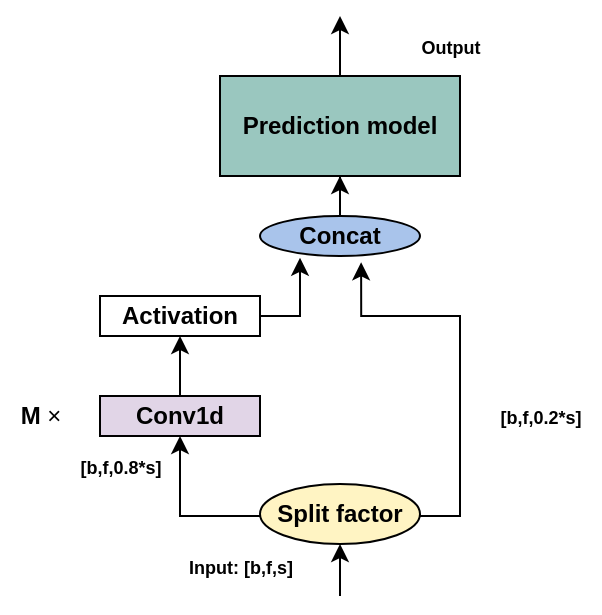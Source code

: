 <mxfile version="22.1.18" type="device">
  <diagram name="Page-1" id="gcvyv8NCgNoXqOCld5Xr">
    <mxGraphModel dx="519" dy="337" grid="1" gridSize="10" guides="1" tooltips="1" connect="1" arrows="1" fold="1" page="1" pageScale="1" pageWidth="850" pageHeight="1100" math="0" shadow="0">
      <root>
        <mxCell id="0" />
        <mxCell id="1" parent="0" />
        <mxCell id="oIkzU2hxVQ6MAazyjs84-12" style="edgeStyle=orthogonalEdgeStyle;rounded=0;orthogonalLoop=1;jettySize=auto;html=1;" parent="1" source="oIkzU2hxVQ6MAazyjs84-3" target="oIkzU2hxVQ6MAazyjs84-13" edge="1">
          <mxGeometry relative="1" as="geometry">
            <mxPoint x="160" y="280" as="targetPoint" />
          </mxGeometry>
        </mxCell>
        <mxCell id="oIkzU2hxVQ6MAazyjs84-3" value="&lt;b&gt;Conv1d&lt;/b&gt;" style="rounded=0;whiteSpace=wrap;html=1;fillColor=#E1D5E7;" parent="1" vertex="1">
          <mxGeometry x="120" y="300" width="80" height="20" as="geometry" />
        </mxCell>
        <mxCell id="oIkzU2hxVQ6MAazyjs84-26" style="edgeStyle=orthogonalEdgeStyle;rounded=0;orthogonalLoop=1;jettySize=auto;html=1;" parent="1" source="oIkzU2hxVQ6MAazyjs84-5" edge="1">
          <mxGeometry relative="1" as="geometry">
            <mxPoint x="240" y="110" as="targetPoint" />
          </mxGeometry>
        </mxCell>
        <mxCell id="oIkzU2hxVQ6MAazyjs84-5" value="Prediction model" style="rounded=0;whiteSpace=wrap;html=1;fillColor=#9AC7BF;fontStyle=1" parent="1" vertex="1">
          <mxGeometry x="180" y="140" width="120" height="50" as="geometry" />
        </mxCell>
        <mxCell id="oIkzU2hxVQ6MAazyjs84-7" value="" style="endArrow=classic;html=1;rounded=0;entryX=0.5;entryY=1;entryDx=0;entryDy=0;" parent="1" target="oIkzU2hxVQ6MAazyjs84-15" edge="1">
          <mxGeometry width="50" height="50" relative="1" as="geometry">
            <mxPoint x="240" y="400" as="sourcePoint" />
            <mxPoint x="240" y="370" as="targetPoint" />
          </mxGeometry>
        </mxCell>
        <mxCell id="oIkzU2hxVQ6MAazyjs84-8" value="&lt;b&gt;&lt;font style=&quot;font-size: 9px;&quot;&gt;Input: [b,f,s]&lt;/font&gt;&lt;/b&gt;" style="text;html=1;align=center;verticalAlign=middle;resizable=0;points=[];autosize=1;strokeColor=none;fillColor=none;" parent="1" vertex="1">
          <mxGeometry x="150" y="370" width="80" height="30" as="geometry" />
        </mxCell>
        <mxCell id="oIkzU2hxVQ6MAazyjs84-22" style="edgeStyle=orthogonalEdgeStyle;rounded=0;orthogonalLoop=1;jettySize=auto;html=1;" parent="1" source="oIkzU2hxVQ6MAazyjs84-9" target="oIkzU2hxVQ6MAazyjs84-5" edge="1">
          <mxGeometry relative="1" as="geometry" />
        </mxCell>
        <mxCell id="oIkzU2hxVQ6MAazyjs84-9" value="&lt;b&gt;Concat&lt;/b&gt;" style="ellipse;whiteSpace=wrap;html=1;fillColor=#A9C4EB;" parent="1" vertex="1">
          <mxGeometry x="200" y="210" width="80" height="20" as="geometry" />
        </mxCell>
        <mxCell id="oIkzU2hxVQ6MAazyjs84-11" value="&lt;b style=&quot;border-color: var(--border-color);&quot;&gt;&lt;font style=&quot;border-color: var(--border-color); font-size: 9px;&quot;&gt;[b,f,0.8*s]&lt;/font&gt;&lt;/b&gt;" style="text;html=1;align=center;verticalAlign=middle;resizable=0;points=[];autosize=1;strokeColor=none;fillColor=none;" parent="1" vertex="1">
          <mxGeometry x="100" y="320" width="60" height="30" as="geometry" />
        </mxCell>
        <mxCell id="oIkzU2hxVQ6MAazyjs84-16" style="edgeStyle=orthogonalEdgeStyle;rounded=0;orthogonalLoop=1;jettySize=auto;html=1;entryX=0.25;entryY=1.044;entryDx=0;entryDy=0;entryPerimeter=0;exitX=1;exitY=0.5;exitDx=0;exitDy=0;" parent="1" source="oIkzU2hxVQ6MAazyjs84-13" target="oIkzU2hxVQ6MAazyjs84-9" edge="1">
          <mxGeometry relative="1" as="geometry">
            <mxPoint x="240" y="270" as="targetPoint" />
            <Array as="points">
              <mxPoint x="220" y="260" />
            </Array>
          </mxGeometry>
        </mxCell>
        <mxCell id="oIkzU2hxVQ6MAazyjs84-13" value="&lt;b&gt;Activation&lt;/b&gt;" style="rounded=0;whiteSpace=wrap;html=1;" parent="1" vertex="1">
          <mxGeometry x="120" y="250" width="80" height="20" as="geometry" />
        </mxCell>
        <mxCell id="oIkzU2hxVQ6MAazyjs84-18" style="edgeStyle=orthogonalEdgeStyle;rounded=0;orthogonalLoop=1;jettySize=auto;html=1;" parent="1" source="oIkzU2hxVQ6MAazyjs84-15" target="oIkzU2hxVQ6MAazyjs84-3" edge="1">
          <mxGeometry relative="1" as="geometry">
            <Array as="points">
              <mxPoint x="160" y="360" />
            </Array>
          </mxGeometry>
        </mxCell>
        <mxCell id="oIkzU2hxVQ6MAazyjs84-19" style="edgeStyle=orthogonalEdgeStyle;rounded=0;orthogonalLoop=1;jettySize=auto;html=1;entryX=0.632;entryY=1.157;entryDx=0;entryDy=0;entryPerimeter=0;exitX=1;exitY=0.5;exitDx=0;exitDy=0;" parent="1" source="oIkzU2hxVQ6MAazyjs84-15" target="oIkzU2hxVQ6MAazyjs84-9" edge="1">
          <mxGeometry relative="1" as="geometry">
            <mxPoint x="260" y="250" as="targetPoint" />
            <mxPoint x="310" y="270" as="sourcePoint" />
            <Array as="points">
              <mxPoint x="300" y="360" />
              <mxPoint x="300" y="260" />
              <mxPoint x="251" y="260" />
            </Array>
          </mxGeometry>
        </mxCell>
        <mxCell id="oIkzU2hxVQ6MAazyjs84-15" value="&lt;font style=&quot;font-size: 12px;&quot;&gt;&lt;b style=&quot;&quot;&gt;Split factor&lt;/b&gt;&lt;/font&gt;" style="ellipse;whiteSpace=wrap;html=1;fillColor=#FFF4C3;" parent="1" vertex="1">
          <mxGeometry x="200" y="344" width="80" height="30" as="geometry" />
        </mxCell>
        <mxCell id="oIkzU2hxVQ6MAazyjs84-23" value="&lt;b style=&quot;border-color: var(--border-color);&quot;&gt;&lt;font style=&quot;border-color: var(--border-color); font-size: 9px;&quot;&gt;[b,f,0.2*s]&lt;/font&gt;&lt;/b&gt;" style="text;html=1;align=center;verticalAlign=middle;resizable=0;points=[];autosize=1;strokeColor=none;fillColor=none;" parent="1" vertex="1">
          <mxGeometry x="310" y="295" width="60" height="30" as="geometry" />
        </mxCell>
        <mxCell id="oIkzU2hxVQ6MAazyjs84-27" value="&lt;font style=&quot;font-size: 9px;&quot;&gt;Output&lt;/font&gt;" style="text;html=1;align=center;verticalAlign=middle;resizable=0;points=[];autosize=1;strokeColor=none;fillColor=none;fontStyle=1" parent="1" vertex="1">
          <mxGeometry x="270" y="110" width="50" height="30" as="geometry" />
        </mxCell>
        <mxCell id="edt_7Jk_L8kf1Nnt62dZ-1" value="&lt;b&gt;M&amp;nbsp;&lt;/b&gt;×" style="text;html=1;align=center;verticalAlign=middle;resizable=0;points=[];autosize=1;strokeColor=none;fillColor=none;" vertex="1" parent="1">
          <mxGeometry x="70" y="295" width="40" height="30" as="geometry" />
        </mxCell>
      </root>
    </mxGraphModel>
  </diagram>
</mxfile>
